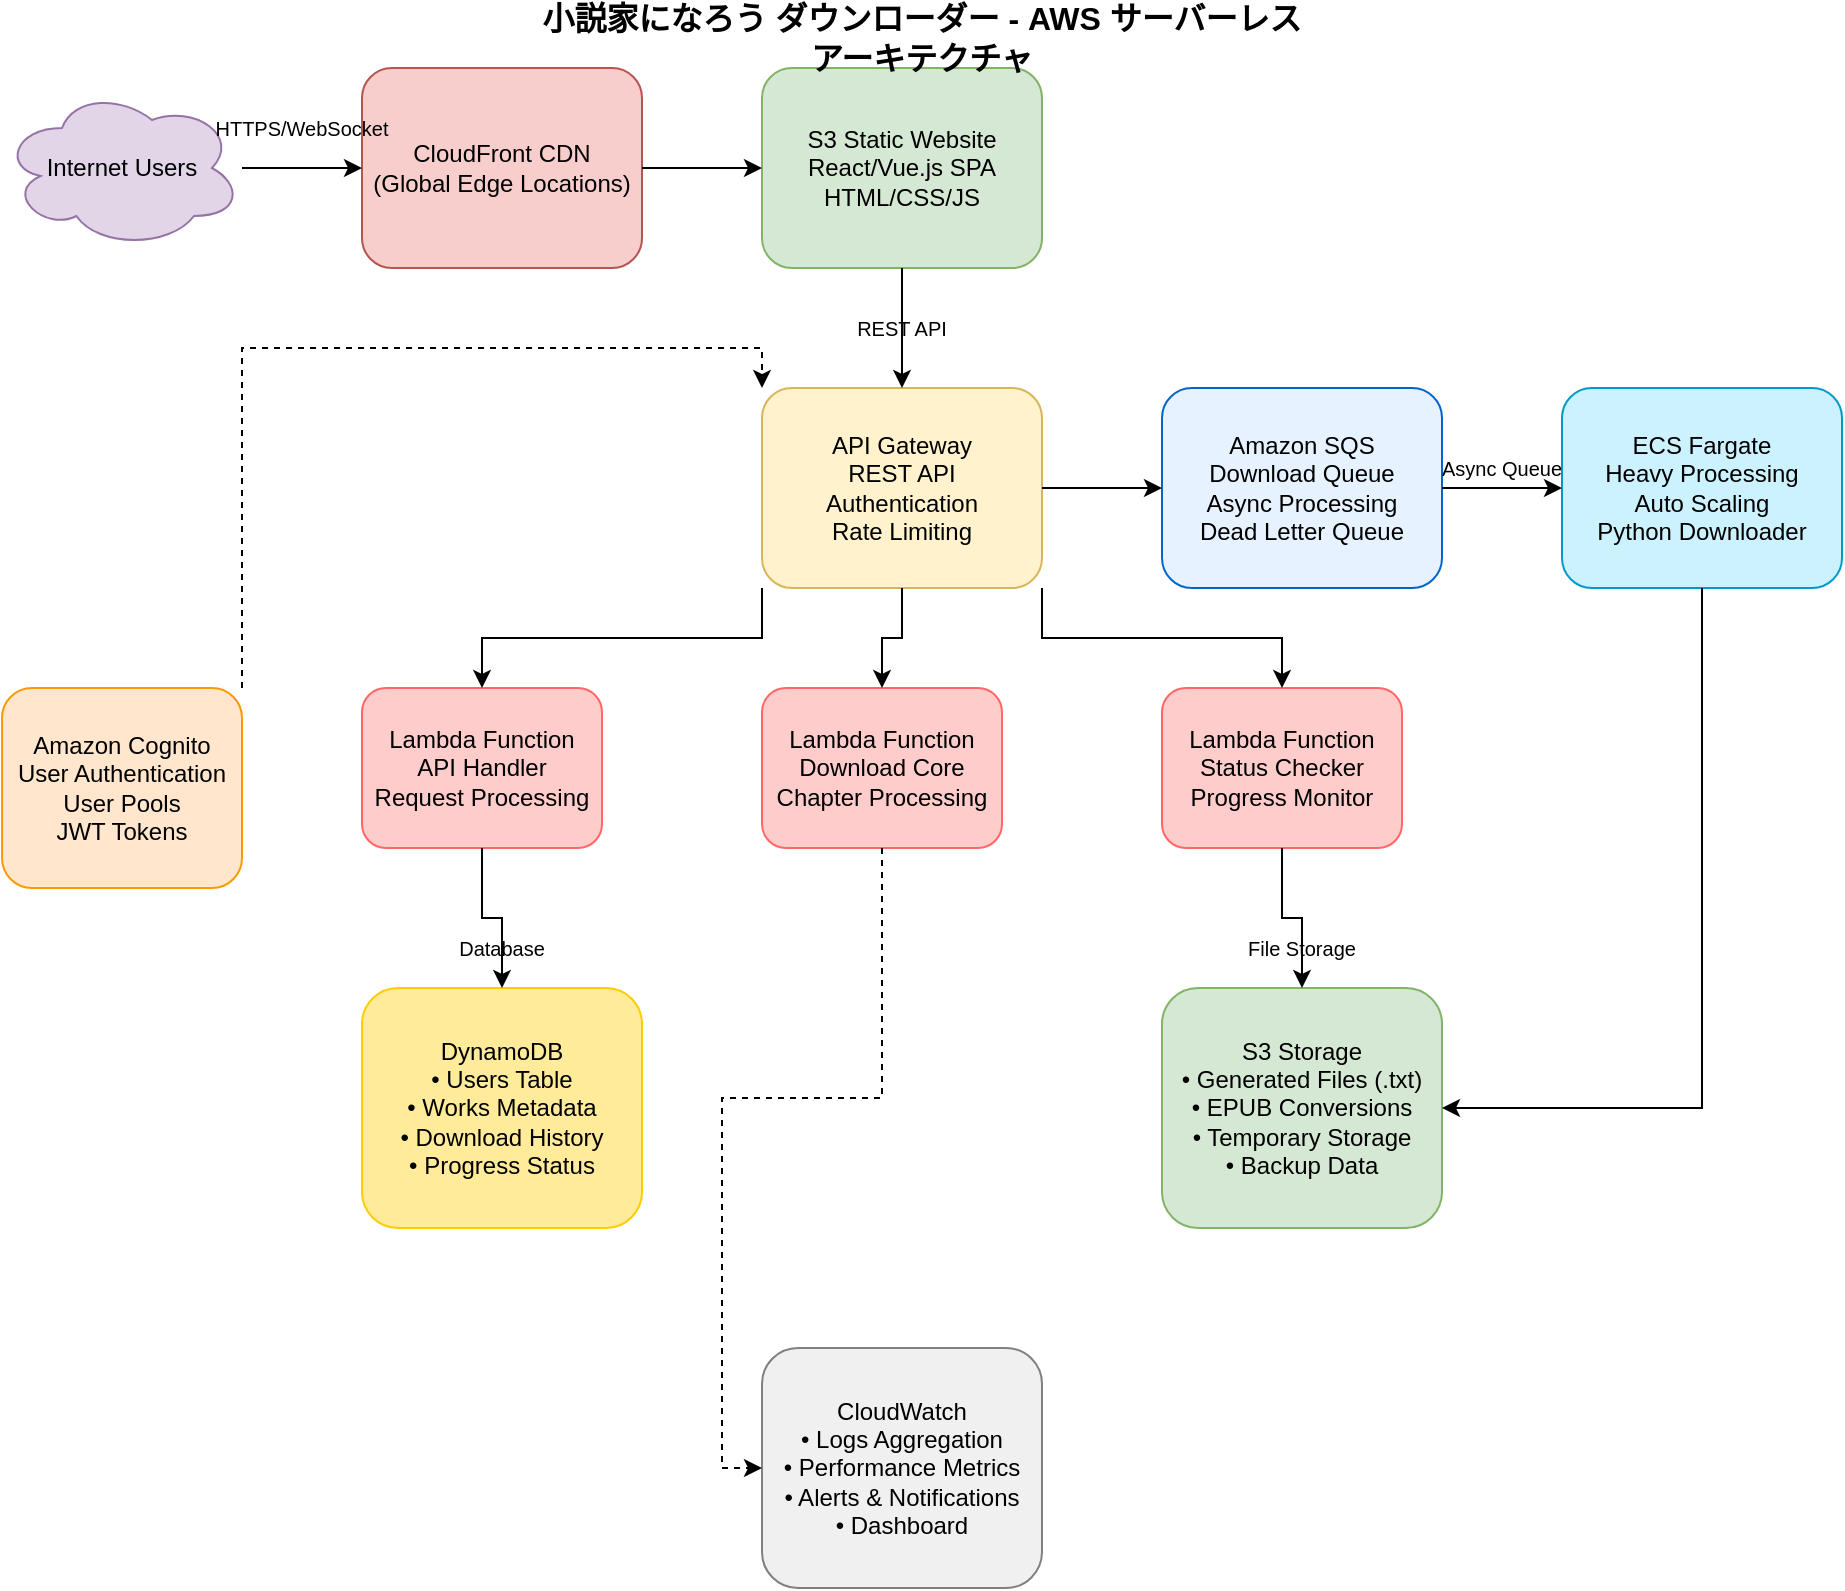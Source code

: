 <mxfile version="22.1.11">
  <diagram name="AWS Novel Downloader Architecture" id="aws-novel-downloader">
    <mxGraphModel dx="1422" dy="794" grid="1" gridSize="10" guides="1" tooltips="1" connect="1" arrows="1" fold="1" page="1" pageScale="1" pageWidth="1169" pageHeight="827" math="0" shadow="0">
      <root>
        <mxCell id="0" />
        <mxCell id="1" parent="0" />
        
        <!-- Internet/Users -->
        <mxCell id="internet" value="Internet Users" style="ellipse;shape=cloud;whiteSpace=wrap;html=1;fillColor=#e1d5e7;strokeColor=#9673a6;" vertex="1" parent="1">
          <mxGeometry x="40" y="50" width="120" height="80" as="geometry" />
        </mxCell>
        
        <!-- CloudFront CDN -->
        <mxCell id="cloudfront" value="CloudFront CDN&#xa;(Global Edge Locations)" style="rounded=1;whiteSpace=wrap;html=1;fillColor=#f8cecc;strokeColor=#b85450;" vertex="1" parent="1">
          <mxGeometry x="220" y="40" width="140" height="100" as="geometry" />
        </mxCell>
        
        <!-- S3 Static Website -->
        <mxCell id="s3-frontend" value="S3 Static Website&#xa;React/Vue.js SPA&#xa;HTML/CSS/JS" style="rounded=1;whiteSpace=wrap;html=1;fillColor=#d5e8d4;strokeColor=#82b366;" vertex="1" parent="1">
          <mxGeometry x="420" y="40" width="140" height="100" as="geometry" />
        </mxCell>
        
        <!-- API Gateway -->
        <mxCell id="api-gateway" value="API Gateway&#xa;REST API&#xa;Authentication&#xa;Rate Limiting" style="rounded=1;whiteSpace=wrap;html=1;fillColor=#fff2cc;strokeColor=#d6b656;" vertex="1" parent="1">
          <mxGeometry x="420" y="200" width="140" height="100" as="geometry" />
        </mxCell>
        
        <!-- Lambda Functions -->
        <mxCell id="lambda-api" value="Lambda Function&#xa;API Handler&#xa;Request Processing" style="rounded=1;whiteSpace=wrap;html=1;fillColor=#ffcccc;strokeColor=#ff6666;" vertex="1" parent="1">
          <mxGeometry x="220" y="350" width="120" height="80" as="geometry" />
        </mxCell>
        
        <mxCell id="lambda-download" value="Lambda Function&#xa;Download Core&#xa;Chapter Processing" style="rounded=1;whiteSpace=wrap;html=1;fillColor=#ffcccc;strokeColor=#ff6666;" vertex="1" parent="1">
          <mxGeometry x="420" y="350" width="120" height="80" as="geometry" />
        </mxCell>
        
        <mxCell id="lambda-status" value="Lambda Function&#xa;Status Checker&#xa;Progress Monitor" style="rounded=1;whiteSpace=wrap;html=1;fillColor=#ffcccc;strokeColor=#ff6666;" vertex="1" parent="1">
          <mxGeometry x="620" y="350" width="120" height="80" as="geometry" />
        </mxCell>
        
        <!-- SQS -->
        <mxCell id="sqs" value="Amazon SQS&#xa;Download Queue&#xa;Async Processing&#xa;Dead Letter Queue" style="rounded=1;whiteSpace=wrap;html=1;fillColor=#e6f2ff;strokeColor=#0066cc;" vertex="1" parent="1">
          <mxGeometry x="620" y="200" width="140" height="100" as="geometry" />
        </mxCell>
        
        <!-- ECS Fargate -->
        <mxCell id="ecs-fargate" value="ECS Fargate&#xa;Heavy Processing&#xa;Auto Scaling&#xa;Python Downloader" style="rounded=1;whiteSpace=wrap;html=1;fillColor=#ccf2ff;strokeColor=#0099cc;" vertex="1" parent="1">
          <mxGeometry x="820" y="200" width="140" height="100" as="geometry" />
        </mxCell>
        
        <!-- DynamoDB -->
        <mxCell id="dynamodb" value="DynamoDB&#xa;• Users Table&#xa;• Works Metadata&#xa;• Download History&#xa;• Progress Status" style="rounded=1;whiteSpace=wrap;html=1;fillColor=#ffeb99;strokeColor=#ffcc00;" vertex="1" parent="1">
          <mxGeometry x="220" y="500" width="140" height="120" as="geometry" />
        </mxCell>
        
        <!-- S3 Storage -->
        <mxCell id="s3-storage" value="S3 Storage&#xa;• Generated Files (.txt)&#xa;• EPUB Conversions&#xa;• Temporary Storage&#xa;• Backup Data" style="rounded=1;whiteSpace=wrap;html=1;fillColor=#d5e8d4;strokeColor=#82b366;" vertex="1" parent="1">
          <mxGeometry x="620" y="500" width="140" height="120" as="geometry" />
        </mxCell>
        
        <!-- CloudWatch -->
        <mxCell id="cloudwatch" value="CloudWatch&#xa;• Logs Aggregation&#xa;• Performance Metrics&#xa;• Alerts &amp; Notifications&#xa;• Dashboard" style="rounded=1;whiteSpace=wrap;html=1;fillColor=#f0f0f0;strokeColor=#808080;" vertex="1" parent="1">
          <mxGeometry x="420" y="680" width="140" height="120" as="geometry" />
        </mxCell>
        
        <!-- Cognito -->
        <mxCell id="cognito" value="Amazon Cognito&#xa;User Authentication&#xa;User Pools&#xa;JWT Tokens" style="rounded=1;whiteSpace=wrap;html=1;fillColor=#ffe6cc;strokeColor=#ff9900;" vertex="1" parent="1">
          <mxGeometry x="40" y="350" width="120" height="100" as="geometry" />
        </mxCell>
        
        <!-- Connections -->
        <!-- Internet to CloudFront -->
        <mxCell id="conn1" style="edgeStyle=orthogonalEdgeStyle;rounded=0;orthogonalLoop=1;jettySize=auto;html=1;exitX=1;exitY=0.5;exitDx=0;exitDy=0;entryX=0;entryY=0.5;entryDx=0;entryDy=0;" edge="1" parent="1" source="internet" target="cloudfront">
          <mxGeometry relative="1" as="geometry" />
        </mxCell>
        
        <!-- CloudFront to S3 Frontend -->
        <mxCell id="conn2" style="edgeStyle=orthogonalEdgeStyle;rounded=0;orthogonalLoop=1;jettySize=auto;html=1;exitX=1;exitY=0.5;exitDx=0;exitDy=0;entryX=0;entryY=0.5;entryDx=0;entryDy=0;" edge="1" parent="1" source="cloudfront" target="s3-frontend">
          <mxGeometry relative="1" as="geometry" />
        </mxCell>
        
        <!-- S3 Frontend to API Gateway -->
        <mxCell id="conn3" style="edgeStyle=orthogonalEdgeStyle;rounded=0;orthogonalLoop=1;jettySize=auto;html=1;exitX=0.5;exitY=1;exitDx=0;exitDy=0;entryX=0.5;entryY=0;entryDx=0;entryDy=0;" edge="1" parent="1" source="s3-frontend" target="api-gateway">
          <mxGeometry relative="1" as="geometry" />
        </mxCell>
        
        <!-- API Gateway to Lambda Functions -->
        <mxCell id="conn4" style="edgeStyle=orthogonalEdgeStyle;rounded=0;orthogonalLoop=1;jettySize=auto;html=1;exitX=0;exitY=1;exitDx=0;exitDy=0;entryX=0.5;entryY=0;entryDx=0;entryDy=0;" edge="1" parent="1" source="api-gateway" target="lambda-api">
          <mxGeometry relative="1" as="geometry" />
        </mxCell>
        
        <mxCell id="conn5" style="edgeStyle=orthogonalEdgeStyle;rounded=0;orthogonalLoop=1;jettySize=auto;html=1;exitX=0.5;exitY=1;exitDx=0;exitDy=0;entryX=0.5;entryY=0;entryDx=0;entryDy=0;" edge="1" parent="1" source="api-gateway" target="lambda-download">
          <mxGeometry relative="1" as="geometry" />
        </mxCell>
        
        <mxCell id="conn6" style="edgeStyle=orthogonalEdgeStyle;rounded=0;orthogonalLoop=1;jettySize=auto;html=1;exitX=1;exitY=1;exitDx=0;exitDy=0;entryX=0.5;entryY=0;entryDx=0;entryDy=0;" edge="1" parent="1" source="api-gateway" target="lambda-status">
          <mxGeometry relative="1" as="geometry" />
        </mxCell>
        
        <!-- API Gateway to SQS -->
        <mxCell id="conn7" style="edgeStyle=orthogonalEdgeStyle;rounded=0;orthogonalLoop=1;jettySize=auto;html=1;exitX=1;exitY=0.5;exitDx=0;exitDy=0;entryX=0;entryY=0.5;entryDx=0;entryDy=0;" edge="1" parent="1" source="api-gateway" target="sqs">
          <mxGeometry relative="1" as="geometry" />
        </mxCell>
        
        <!-- SQS to ECS Fargate -->
        <mxCell id="conn8" style="edgeStyle=orthogonalEdgeStyle;rounded=0;orthogonalLoop=1;jettySize=auto;html=1;exitX=1;exitY=0.5;exitDx=0;exitDy=0;entryX=0;entryY=0.5;entryDx=0;entryDy=0;" edge="1" parent="1" source="sqs" target="ecs-fargate">
          <mxGeometry relative="1" as="geometry" />
        </mxCell>
        
        <!-- Lambda to DynamoDB -->
        <mxCell id="conn9" style="edgeStyle=orthogonalEdgeStyle;rounded=0;orthogonalLoop=1;jettySize=auto;html=1;exitX=0.5;exitY=1;exitDx=0;exitDy=0;entryX=0.5;entryY=0;entryDx=0;entryDy=0;" edge="1" parent="1" source="lambda-api" target="dynamodb">
          <mxGeometry relative="1" as="geometry" />
        </mxCell>
        
        <!-- Lambda to S3 Storage -->
        <mxCell id="conn10" style="edgeStyle=orthogonalEdgeStyle;rounded=0;orthogonalLoop=1;jettySize=auto;html=1;exitX=0.5;exitY=1;exitDx=0;exitDy=0;entryX=0.5;entryY=0;entryDx=0;entryDy=0;" edge="1" parent="1" source="lambda-status" target="s3-storage">
          <mxGeometry relative="1" as="geometry" />
        </mxCell>
        
        <!-- ECS to S3 Storage -->
        <mxCell id="conn11" style="edgeStyle=orthogonalEdgeStyle;rounded=0;orthogonalLoop=1;jettySize=auto;html=1;exitX=0.5;exitY=1;exitDx=0;exitDy=0;entryX=1;entryY=0.5;entryDx=0;entryDy=0;" edge="1" parent="1" source="ecs-fargate" target="s3-storage">
          <mxGeometry relative="1" as="geometry" />
        </mxCell>
        
        <!-- CloudWatch connections -->
        <mxCell id="conn12" style="edgeStyle=orthogonalEdgeStyle;rounded=0;orthogonalLoop=1;jettySize=auto;html=1;exitX=0.5;exitY=1;exitDx=0;exitDy=0;entryX=0;entryY=0.5;entryDx=0;entryDy=0;dashed=1;" edge="1" parent="1" source="lambda-download" target="cloudwatch">
          <mxGeometry relative="1" as="geometry" />
        </mxCell>
        
        <!-- Cognito to API Gateway -->
        <mxCell id="conn13" style="edgeStyle=orthogonalEdgeStyle;rounded=0;orthogonalLoop=1;jettySize=auto;html=1;exitX=1;exitY=0;exitDx=0;exitDy=0;entryX=0;entryY=0;entryDx=0;entryDy=0;dashed=1;" edge="1" parent="1" source="cognito" target="api-gateway">
          <mxGeometry relative="1" as="geometry" />
        </mxCell>
        
        <!-- Labels -->
        <mxCell id="label1" value="HTTPS/WebSocket" style="text;html=1;strokeColor=none;fillColor=none;align=center;verticalAlign=middle;whiteSpace=wrap;rounded=0;fontSize=10;" vertex="1" parent="1">
          <mxGeometry x="140" y="60" width="100" height="20" as="geometry" />
        </mxCell>
        
        <mxCell id="label2" value="REST API" style="text;html=1;strokeColor=none;fillColor=none;align=center;verticalAlign=middle;whiteSpace=wrap;rounded=0;fontSize=10;" vertex="1" parent="1">
          <mxGeometry x="450" y="160" width="80" height="20" as="geometry" />
        </mxCell>
        
        <mxCell id="label3" value="Async Queue" style="text;html=1;strokeColor=none;fillColor=none;align=center;verticalAlign=middle;whiteSpace=wrap;rounded=0;fontSize=10;" vertex="1" parent="1">
          <mxGeometry x="750" y="230" width="80" height="20" as="geometry" />
        </mxCell>
        
        <mxCell id="label4" value="Database" style="text;html=1;strokeColor=none;fillColor=none;align=center;verticalAlign=middle;whiteSpace=wrap;rounded=0;fontSize=10;" vertex="1" parent="1">
          <mxGeometry x="250" y="470" width="80" height="20" as="geometry" />
        </mxCell>
        
        <mxCell id="label5" value="File Storage" style="text;html=1;strokeColor=none;fillColor=none;align=center;verticalAlign=middle;whiteSpace=wrap;rounded=0;fontSize=10;" vertex="1" parent="1">
          <mxGeometry x="650" y="470" width="80" height="20" as="geometry" />
        </mxCell>
        
        <!-- Title -->
        <mxCell id="title" value="小説家になろう ダウンローダー - AWS サーバーレス アーキテクチャ" style="text;html=1;strokeColor=none;fillColor=none;align=center;verticalAlign=middle;whiteSpace=wrap;rounded=0;fontSize=16;fontStyle=1;" vertex="1" parent="1">
          <mxGeometry x="300" y="10" width="400" height="30" as="geometry" />
        </mxCell>
        
      </root>
    </mxGraphModel>
  </diagram>
</mxfile>